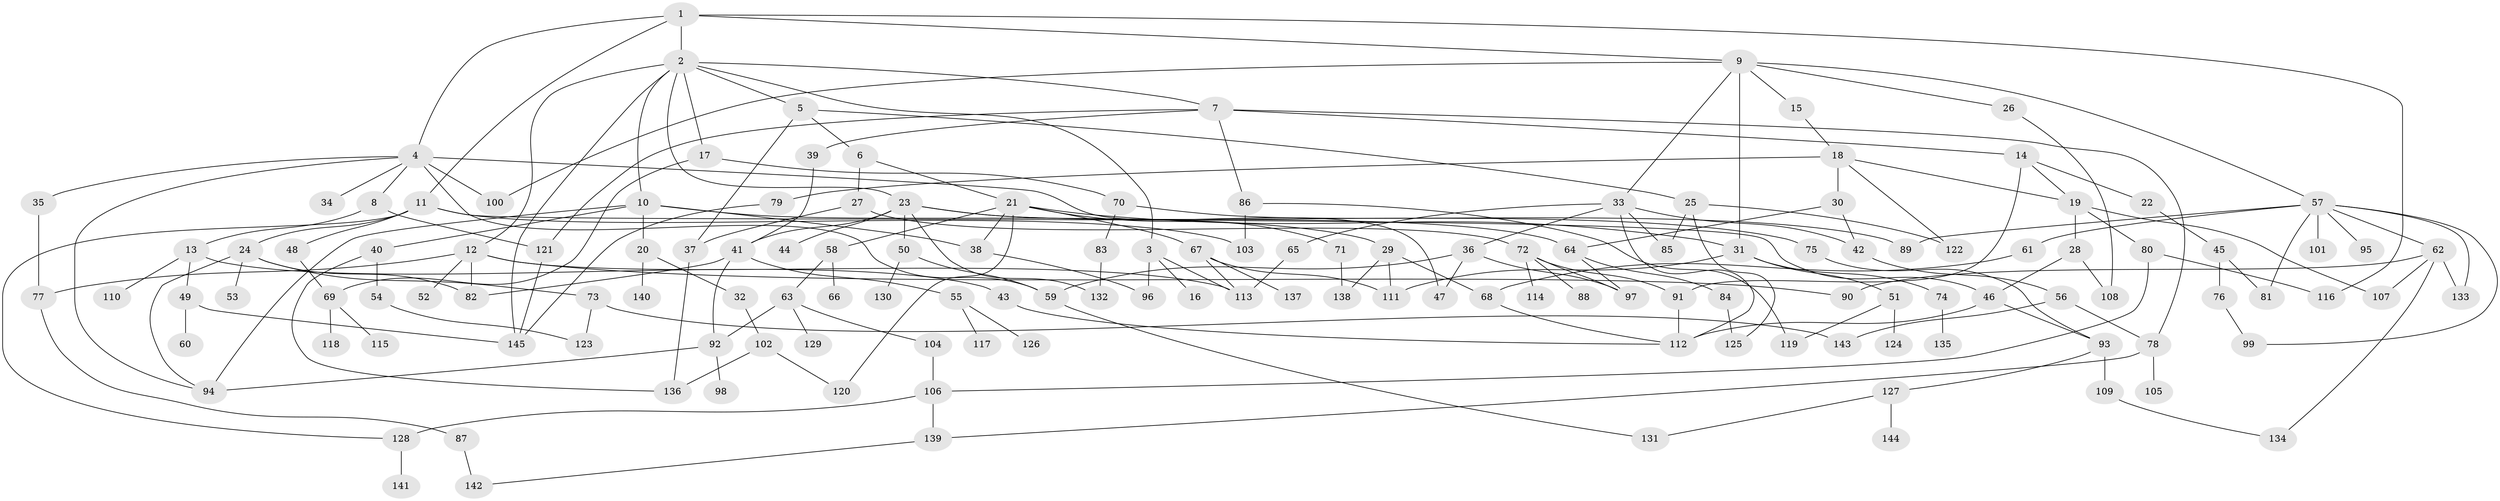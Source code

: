 // coarse degree distribution, {5: 0.10784313725490197, 13: 0.00980392156862745, 3: 0.18627450980392157, 10: 0.00980392156862745, 4: 0.09803921568627451, 7: 0.029411764705882353, 8: 0.0196078431372549, 2: 0.29411764705882354, 6: 0.049019607843137254, 1: 0.18627450980392157, 11: 0.00980392156862745}
// Generated by graph-tools (version 1.1) at 2025/51/02/27/25 19:51:41]
// undirected, 145 vertices, 210 edges
graph export_dot {
graph [start="1"]
  node [color=gray90,style=filled];
  1;
  2;
  3;
  4;
  5;
  6;
  7;
  8;
  9;
  10;
  11;
  12;
  13;
  14;
  15;
  16;
  17;
  18;
  19;
  20;
  21;
  22;
  23;
  24;
  25;
  26;
  27;
  28;
  29;
  30;
  31;
  32;
  33;
  34;
  35;
  36;
  37;
  38;
  39;
  40;
  41;
  42;
  43;
  44;
  45;
  46;
  47;
  48;
  49;
  50;
  51;
  52;
  53;
  54;
  55;
  56;
  57;
  58;
  59;
  60;
  61;
  62;
  63;
  64;
  65;
  66;
  67;
  68;
  69;
  70;
  71;
  72;
  73;
  74;
  75;
  76;
  77;
  78;
  79;
  80;
  81;
  82;
  83;
  84;
  85;
  86;
  87;
  88;
  89;
  90;
  91;
  92;
  93;
  94;
  95;
  96;
  97;
  98;
  99;
  100;
  101;
  102;
  103;
  104;
  105;
  106;
  107;
  108;
  109;
  110;
  111;
  112;
  113;
  114;
  115;
  116;
  117;
  118;
  119;
  120;
  121;
  122;
  123;
  124;
  125;
  126;
  127;
  128;
  129;
  130;
  131;
  132;
  133;
  134;
  135;
  136;
  137;
  138;
  139;
  140;
  141;
  142;
  143;
  144;
  145;
  1 -- 2;
  1 -- 4;
  1 -- 9;
  1 -- 11;
  1 -- 116;
  2 -- 3;
  2 -- 5;
  2 -- 7;
  2 -- 10;
  2 -- 12;
  2 -- 17;
  2 -- 23;
  2 -- 145;
  3 -- 16;
  3 -- 96;
  3 -- 113;
  4 -- 8;
  4 -- 34;
  4 -- 35;
  4 -- 59;
  4 -- 94;
  4 -- 100;
  4 -- 47;
  5 -- 6;
  5 -- 25;
  5 -- 37;
  6 -- 21;
  6 -- 27;
  7 -- 14;
  7 -- 39;
  7 -- 86;
  7 -- 121;
  7 -- 78;
  8 -- 13;
  8 -- 121;
  9 -- 15;
  9 -- 26;
  9 -- 33;
  9 -- 57;
  9 -- 100;
  9 -- 31;
  10 -- 20;
  10 -- 29;
  10 -- 40;
  10 -- 94;
  10 -- 38;
  11 -- 24;
  11 -- 48;
  11 -- 103;
  11 -- 128;
  11 -- 46;
  12 -- 52;
  12 -- 82;
  12 -- 90;
  12 -- 77;
  12 -- 113;
  13 -- 43;
  13 -- 49;
  13 -- 110;
  14 -- 19;
  14 -- 22;
  14 -- 91;
  15 -- 18;
  17 -- 70;
  17 -- 69;
  18 -- 30;
  18 -- 79;
  18 -- 19;
  18 -- 122;
  19 -- 28;
  19 -- 80;
  19 -- 107;
  20 -- 32;
  20 -- 140;
  21 -- 31;
  21 -- 38;
  21 -- 58;
  21 -- 67;
  21 -- 71;
  21 -- 120;
  22 -- 45;
  23 -- 44;
  23 -- 50;
  23 -- 64;
  23 -- 75;
  23 -- 132;
  23 -- 41;
  24 -- 53;
  24 -- 73;
  24 -- 94;
  24 -- 82;
  25 -- 122;
  25 -- 125;
  25 -- 85;
  26 -- 108;
  27 -- 37;
  27 -- 72;
  28 -- 46;
  28 -- 108;
  29 -- 111;
  29 -- 68;
  29 -- 138;
  30 -- 42;
  30 -- 64;
  31 -- 51;
  31 -- 74;
  31 -- 111;
  32 -- 102;
  33 -- 36;
  33 -- 42;
  33 -- 65;
  33 -- 85;
  33 -- 112;
  35 -- 77;
  36 -- 47;
  36 -- 59;
  36 -- 97;
  37 -- 136;
  38 -- 96;
  39 -- 41;
  40 -- 54;
  40 -- 136;
  41 -- 55;
  41 -- 92;
  41 -- 82;
  42 -- 56;
  43 -- 112;
  45 -- 76;
  45 -- 81;
  46 -- 112;
  46 -- 93;
  48 -- 69;
  49 -- 60;
  49 -- 145;
  50 -- 130;
  50 -- 59;
  51 -- 119;
  51 -- 124;
  54 -- 123;
  55 -- 117;
  55 -- 126;
  56 -- 78;
  56 -- 143;
  57 -- 61;
  57 -- 62;
  57 -- 95;
  57 -- 101;
  57 -- 89;
  57 -- 133;
  57 -- 81;
  57 -- 99;
  58 -- 63;
  58 -- 66;
  59 -- 131;
  61 -- 68;
  62 -- 107;
  62 -- 133;
  62 -- 134;
  62 -- 90;
  63 -- 104;
  63 -- 129;
  63 -- 92;
  64 -- 84;
  64 -- 97;
  65 -- 113;
  67 -- 113;
  67 -- 137;
  67 -- 111;
  68 -- 112;
  69 -- 115;
  69 -- 118;
  70 -- 83;
  70 -- 89;
  71 -- 138;
  72 -- 88;
  72 -- 91;
  72 -- 114;
  72 -- 97;
  73 -- 123;
  73 -- 143;
  74 -- 135;
  75 -- 93;
  76 -- 99;
  77 -- 87;
  78 -- 105;
  78 -- 139;
  79 -- 145;
  80 -- 116;
  80 -- 106;
  83 -- 132;
  84 -- 125;
  86 -- 103;
  86 -- 119;
  87 -- 142;
  91 -- 112;
  92 -- 94;
  92 -- 98;
  93 -- 109;
  93 -- 127;
  102 -- 120;
  102 -- 136;
  104 -- 106;
  106 -- 128;
  106 -- 139;
  109 -- 134;
  121 -- 145;
  127 -- 131;
  127 -- 144;
  128 -- 141;
  139 -- 142;
}
